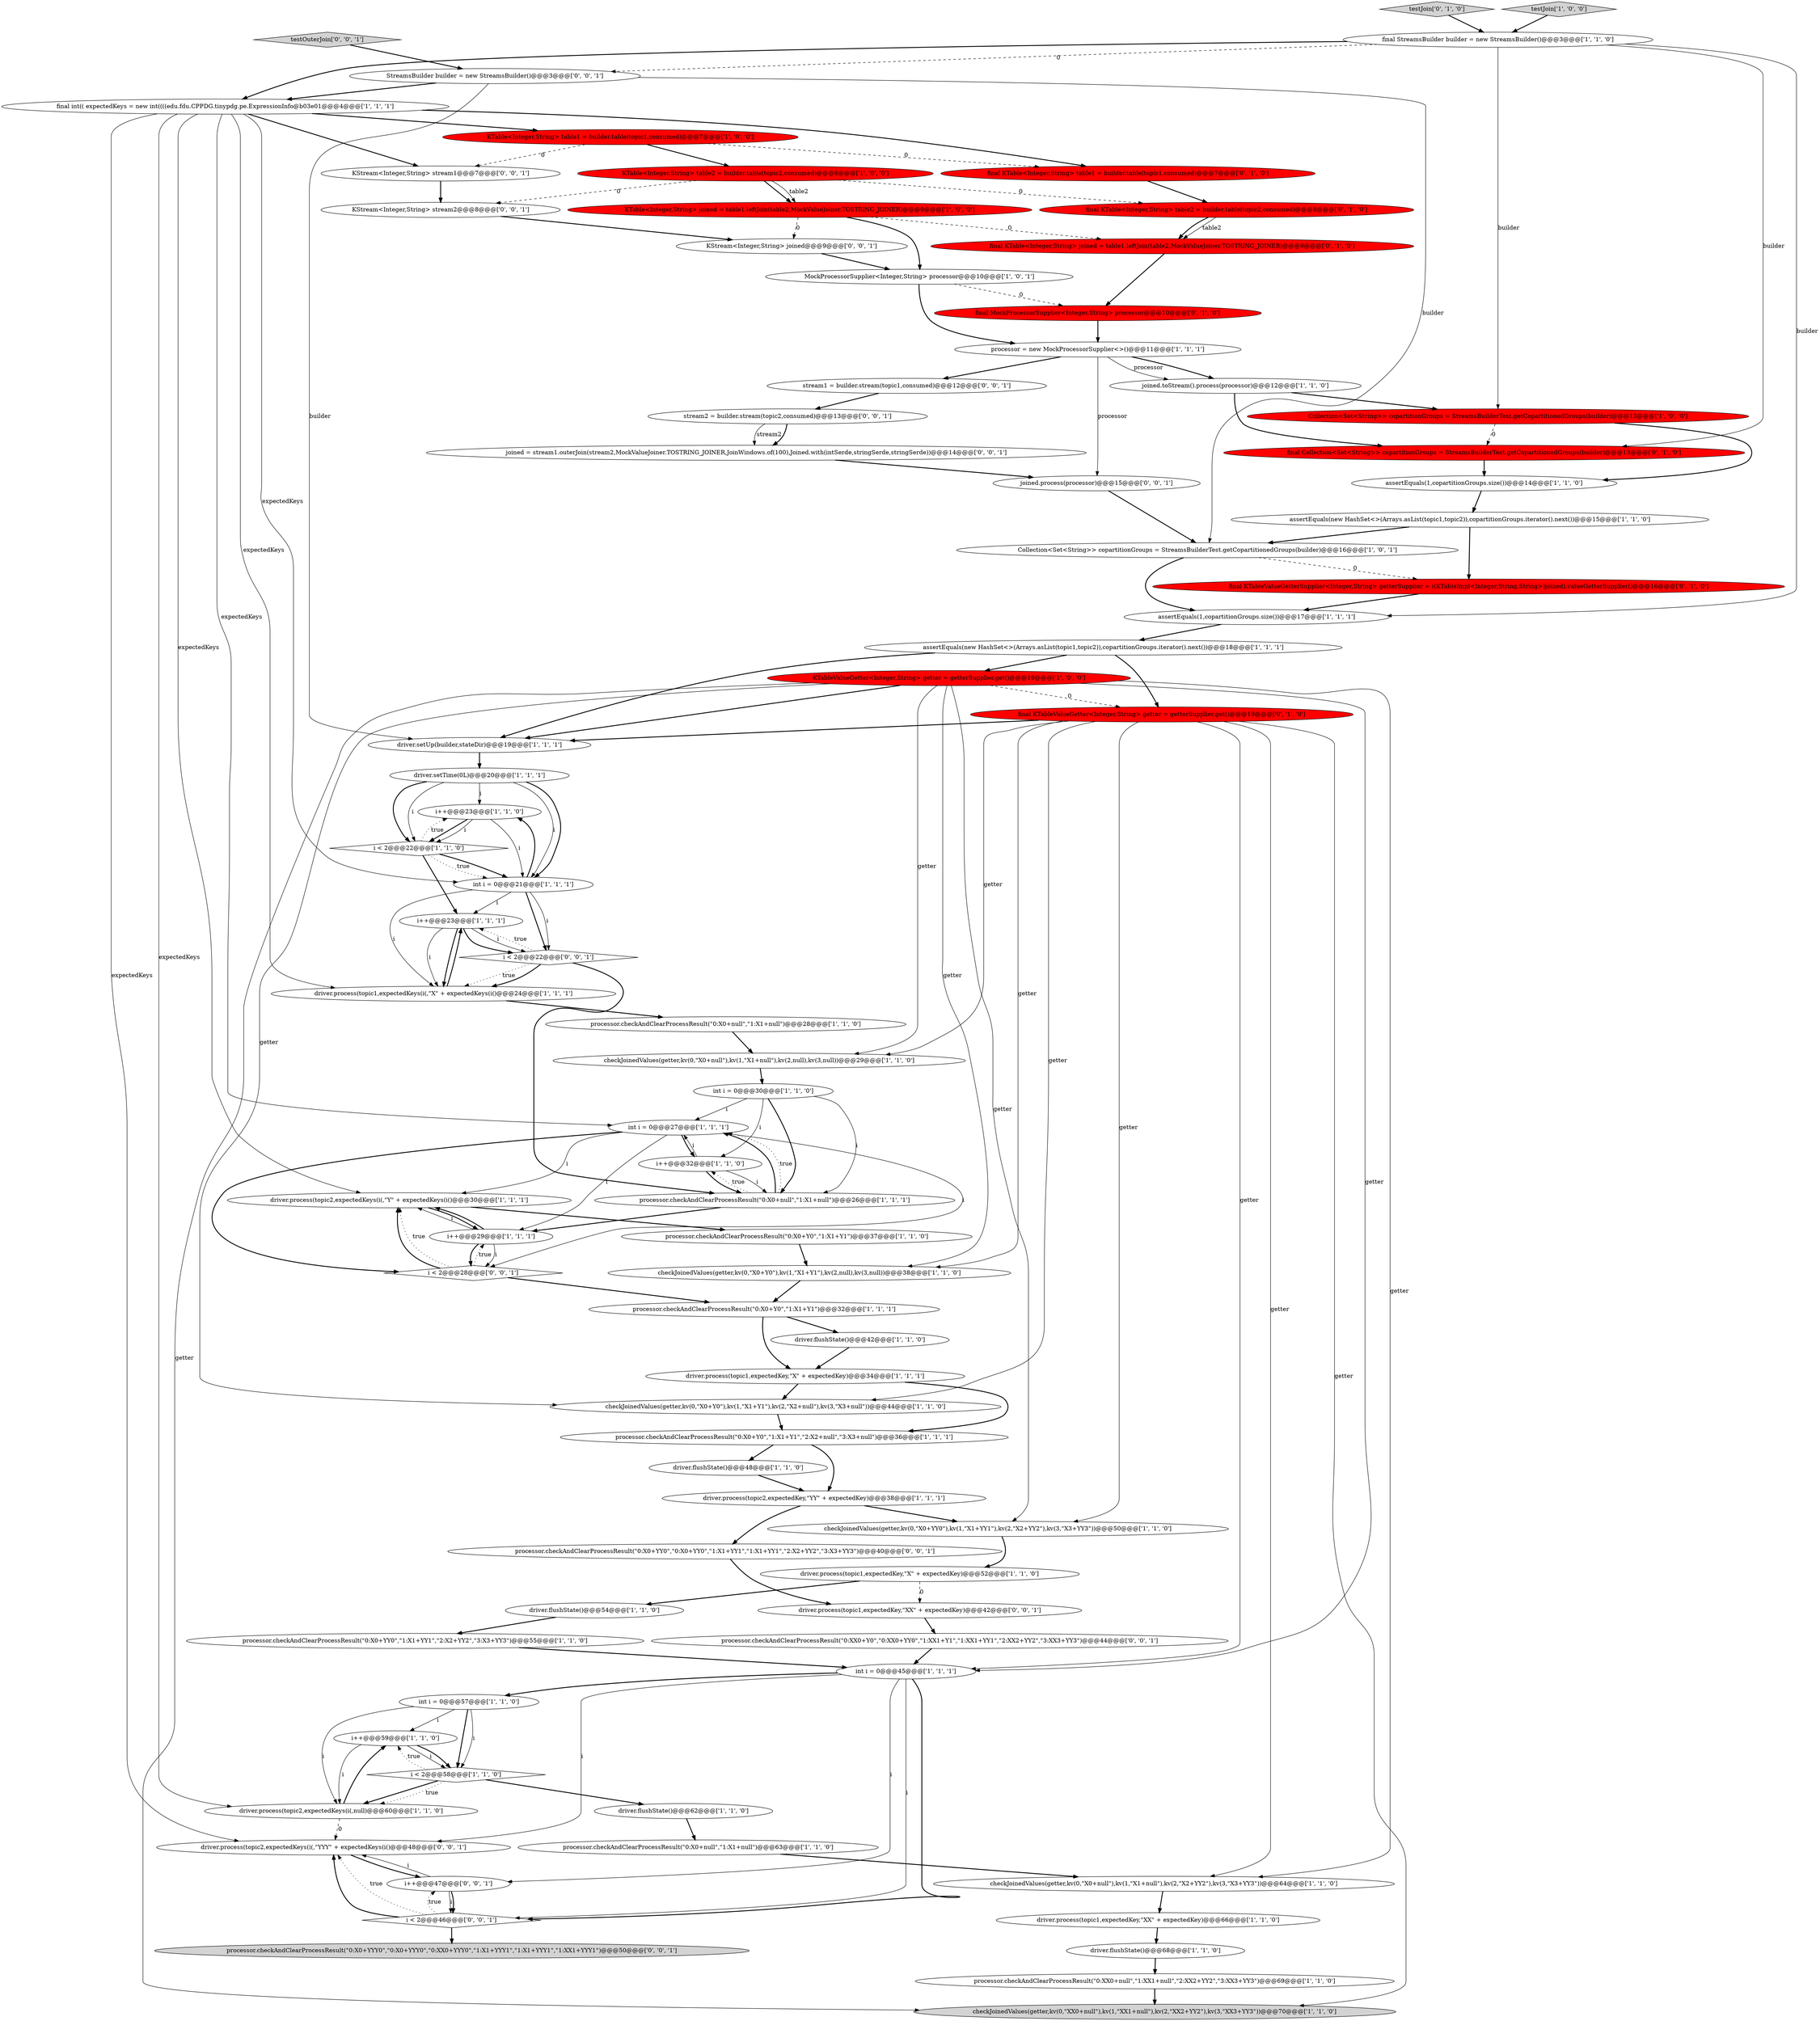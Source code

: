 digraph {
16 [style = filled, label = "driver.process(topic1,expectedKey,\"XX\" + expectedKey)@@@66@@@['1', '1', '0']", fillcolor = white, shape = ellipse image = "AAA0AAABBB1BBB"];
20 [style = filled, label = "KTable<Integer,String> joined = table1.leftJoin(table2,MockValueJoiner.TOSTRING_JOINER)@@@9@@@['1', '0', '0']", fillcolor = red, shape = ellipse image = "AAA1AAABBB1BBB"];
15 [style = filled, label = "driver.process(topic2,expectedKeys(i(,\"Y\" + expectedKeys(i()@@@30@@@['1', '1', '1']", fillcolor = white, shape = ellipse image = "AAA0AAABBB1BBB"];
3 [style = filled, label = "i++@@@23@@@['1', '1', '1']", fillcolor = white, shape = ellipse image = "AAA0AAABBB1BBB"];
80 [style = filled, label = "driver.process(topic2,expectedKeys(i(,\"YYY\" + expectedKeys(i()@@@48@@@['0', '0', '1']", fillcolor = white, shape = ellipse image = "AAA0AAABBB3BBB"];
74 [style = filled, label = "processor.checkAndClearProcessResult(\"0:XX0+Y0\",\"0:XX0+YY0\",\"1:XX1+Y1\",\"1:XX1+YY1\",\"2:XX2+YY2\",\"3:XX3+YY3\")@@@44@@@['0', '0', '1']", fillcolor = white, shape = ellipse image = "AAA0AAABBB3BBB"];
48 [style = filled, label = "final int(( expectedKeys = new int((((edu.fdu.CPPDG.tinypdg.pe.ExpressionInfo@b03e01@@@4@@@['1', '1', '1']", fillcolor = white, shape = ellipse image = "AAA0AAABBB1BBB"];
58 [style = filled, label = "testJoin['0', '1', '0']", fillcolor = lightgray, shape = diamond image = "AAA0AAABBB2BBB"];
72 [style = filled, label = "processor.checkAndClearProcessResult(\"0:X0+YYY0\",\"0:X0+YYY0\",\"0:XX0+YYY0\",\"1:X1+YYY1\",\"1:X1+YYY1\",\"1:XX1+YYY1\")@@@50@@@['0', '0', '1']", fillcolor = lightgray, shape = ellipse image = "AAA0AAABBB3BBB"];
36 [style = filled, label = "assertEquals(new HashSet<>(Arrays.asList(topic1,topic2)),copartitionGroups.iterator().next())@@@15@@@['1', '1', '0']", fillcolor = white, shape = ellipse image = "AAA0AAABBB1BBB"];
63 [style = filled, label = "final KTable<Integer,String> table2 = builder.table(topic2,consumed)@@@8@@@['0', '1', '0']", fillcolor = red, shape = ellipse image = "AAA1AAABBB2BBB"];
2 [style = filled, label = "driver.process(topic1,expectedKey,\"X\" + expectedKey)@@@52@@@['1', '1', '0']", fillcolor = white, shape = ellipse image = "AAA0AAABBB1BBB"];
12 [style = filled, label = "driver.setUp(builder,stateDir)@@@19@@@['1', '1', '1']", fillcolor = white, shape = ellipse image = "AAA0AAABBB1BBB"];
29 [style = filled, label = "int i = 0@@@45@@@['1', '1', '1']", fillcolor = white, shape = ellipse image = "AAA0AAABBB1BBB"];
61 [style = filled, label = "final KTable<Integer,String> joined = table1.leftJoin(table2,MockValueJoiner.TOSTRING_JOINER)@@@9@@@['0', '1', '0']", fillcolor = red, shape = ellipse image = "AAA1AAABBB2BBB"];
14 [style = filled, label = "checkJoinedValues(getter,kv(0,\"X0+null\"),kv(1,\"X1+null\"),kv(2,\"X2+YY2\"),kv(3,\"X3+YY3\"))@@@64@@@['1', '1', '0']", fillcolor = white, shape = ellipse image = "AAA0AAABBB1BBB"];
22 [style = filled, label = "driver.flushState()@@@42@@@['1', '1', '0']", fillcolor = white, shape = ellipse image = "AAA0AAABBB1BBB"];
32 [style = filled, label = "joined.toStream().process(processor)@@@12@@@['1', '1', '0']", fillcolor = white, shape = ellipse image = "AAA0AAABBB1BBB"];
40 [style = filled, label = "MockProcessorSupplier<Integer,String> processor@@@10@@@['1', '0', '1']", fillcolor = white, shape = ellipse image = "AAA0AAABBB1BBB"];
43 [style = filled, label = "Collection<Set<String>> copartitionGroups = StreamsBuilderTest.getCopartitionedGroups(builder)@@@13@@@['1', '0', '0']", fillcolor = red, shape = ellipse image = "AAA1AAABBB1BBB"];
44 [style = filled, label = "Collection<Set<String>> copartitionGroups = StreamsBuilderTest.getCopartitionedGroups(builder)@@@16@@@['1', '0', '1']", fillcolor = white, shape = ellipse image = "AAA0AAABBB1BBB"];
33 [style = filled, label = "processor.checkAndClearProcessResult(\"0:X0+Y0\",\"1:X1+Y1\",\"2:X2+null\",\"3:X3+null\")@@@36@@@['1', '1', '1']", fillcolor = white, shape = ellipse image = "AAA0AAABBB1BBB"];
70 [style = filled, label = "driver.process(topic1,expectedKey,\"XX\" + expectedKey)@@@42@@@['0', '0', '1']", fillcolor = white, shape = ellipse image = "AAA0AAABBB3BBB"];
68 [style = filled, label = "i < 2@@@22@@@['0', '0', '1']", fillcolor = white, shape = diamond image = "AAA0AAABBB3BBB"];
75 [style = filled, label = "testOuterJoin['0', '0', '1']", fillcolor = lightgray, shape = diamond image = "AAA0AAABBB3BBB"];
54 [style = filled, label = "processor.checkAndClearProcessResult(\"0:X0+Y0\",\"1:X1+Y1\")@@@32@@@['1', '1', '1']", fillcolor = white, shape = ellipse image = "AAA0AAABBB1BBB"];
39 [style = filled, label = "driver.process(topic1,expectedKey,\"X\" + expectedKey)@@@34@@@['1', '1', '1']", fillcolor = white, shape = ellipse image = "AAA0AAABBB1BBB"];
21 [style = filled, label = "checkJoinedValues(getter,kv(0,\"X0+null\"),kv(1,\"X1+null\"),kv(2,null),kv(3,null))@@@29@@@['1', '1', '0']", fillcolor = white, shape = ellipse image = "AAA0AAABBB1BBB"];
27 [style = filled, label = "checkJoinedValues(getter,kv(0,\"X0+Y0\"),kv(1,\"X1+Y1\"),kv(2,null),kv(3,null))@@@38@@@['1', '1', '0']", fillcolor = white, shape = ellipse image = "AAA0AAABBB1BBB"];
56 [style = filled, label = "final KTable<Integer,String> table1 = builder.table(topic1,consumed)@@@7@@@['0', '1', '0']", fillcolor = red, shape = ellipse image = "AAA1AAABBB2BBB"];
18 [style = filled, label = "processor.checkAndClearProcessResult(\"0:X0+null\",\"1:X1+null\")@@@28@@@['1', '1', '0']", fillcolor = white, shape = ellipse image = "AAA0AAABBB1BBB"];
6 [style = filled, label = "assertEquals(new HashSet<>(Arrays.asList(topic1,topic2)),copartitionGroups.iterator().next())@@@18@@@['1', '1', '1']", fillcolor = white, shape = ellipse image = "AAA0AAABBB1BBB"];
23 [style = filled, label = "i++@@@59@@@['1', '1', '0']", fillcolor = white, shape = ellipse image = "AAA0AAABBB1BBB"];
1 [style = filled, label = "assertEquals(1,copartitionGroups.size())@@@14@@@['1', '1', '0']", fillcolor = white, shape = ellipse image = "AAA0AAABBB1BBB"];
47 [style = filled, label = "driver.setTime(0L)@@@20@@@['1', '1', '1']", fillcolor = white, shape = ellipse image = "AAA0AAABBB1BBB"];
57 [style = filled, label = "final KTableValueGetter<Integer,String> getter = getterSupplier.get()@@@19@@@['0', '1', '0']", fillcolor = red, shape = ellipse image = "AAA1AAABBB2BBB"];
52 [style = filled, label = "driver.flushState()@@@54@@@['1', '1', '0']", fillcolor = white, shape = ellipse image = "AAA0AAABBB1BBB"];
59 [style = filled, label = "final MockProcessorSupplier<Integer,String> processor@@@10@@@['0', '1', '0']", fillcolor = red, shape = ellipse image = "AAA1AAABBB2BBB"];
60 [style = filled, label = "final KTableValueGetterSupplier<Integer,String> getterSupplier = ((KTableImpl<Integer,String,String>)joined).valueGetterSupplier()@@@16@@@['0', '1', '0']", fillcolor = red, shape = ellipse image = "AAA1AAABBB2BBB"];
7 [style = filled, label = "driver.flushState()@@@48@@@['1', '1', '0']", fillcolor = white, shape = ellipse image = "AAA0AAABBB1BBB"];
77 [style = filled, label = "processor.checkAndClearProcessResult(\"0:X0+YY0\",\"0:X0+YY0\",\"1:X1+YY1\",\"1:X1+YY1\",\"2:X2+YY2\",\"3:X3+YY3\")@@@40@@@['0', '0', '1']", fillcolor = white, shape = ellipse image = "AAA0AAABBB3BBB"];
53 [style = filled, label = "int i = 0@@@27@@@['1', '1', '1']", fillcolor = white, shape = ellipse image = "AAA0AAABBB1BBB"];
46 [style = filled, label = "i++@@@32@@@['1', '1', '0']", fillcolor = white, shape = ellipse image = "AAA0AAABBB1BBB"];
4 [style = filled, label = "i++@@@29@@@['1', '1', '1']", fillcolor = white, shape = ellipse image = "AAA0AAABBB1BBB"];
73 [style = filled, label = "stream2 = builder.stream(topic2,consumed)@@@13@@@['0', '0', '1']", fillcolor = white, shape = ellipse image = "AAA0AAABBB3BBB"];
8 [style = filled, label = "processor.checkAndClearProcessResult(\"0:X0+YY0\",\"1:X1+YY1\",\"2:X2+YY2\",\"3:X3+YY3\")@@@55@@@['1', '1', '0']", fillcolor = white, shape = ellipse image = "AAA0AAABBB1BBB"];
81 [style = filled, label = "i < 2@@@46@@@['0', '0', '1']", fillcolor = white, shape = diamond image = "AAA0AAABBB3BBB"];
17 [style = filled, label = "int i = 0@@@57@@@['1', '1', '0']", fillcolor = white, shape = ellipse image = "AAA0AAABBB1BBB"];
41 [style = filled, label = "assertEquals(1,copartitionGroups.size())@@@17@@@['1', '1', '1']", fillcolor = white, shape = ellipse image = "AAA0AAABBB1BBB"];
45 [style = filled, label = "checkJoinedValues(getter,kv(0,\"XX0+null\"),kv(1,\"XX1+null\"),kv(2,\"XX2+YY2\"),kv(3,\"XX3+YY3\"))@@@70@@@['1', '1', '0']", fillcolor = lightgray, shape = ellipse image = "AAA0AAABBB1BBB"];
19 [style = filled, label = "KTable<Integer,String> table1 = builder.table(topic1,consumed)@@@7@@@['1', '0', '0']", fillcolor = red, shape = ellipse image = "AAA1AAABBB1BBB"];
79 [style = filled, label = "KStream<Integer,String> stream1@@@7@@@['0', '0', '1']", fillcolor = white, shape = ellipse image = "AAA0AAABBB3BBB"];
11 [style = filled, label = "int i = 0@@@30@@@['1', '1', '0']", fillcolor = white, shape = ellipse image = "AAA0AAABBB1BBB"];
0 [style = filled, label = "checkJoinedValues(getter,kv(0,\"X0+YY0\"),kv(1,\"X1+YY1\"),kv(2,\"X2+YY2\"),kv(3,\"X3+YY3\"))@@@50@@@['1', '1', '0']", fillcolor = white, shape = ellipse image = "AAA0AAABBB1BBB"];
24 [style = filled, label = "processor.checkAndClearProcessResult(\"0:X0+null\",\"1:X1+null\")@@@26@@@['1', '1', '1']", fillcolor = white, shape = ellipse image = "AAA0AAABBB1BBB"];
28 [style = filled, label = "processor.checkAndClearProcessResult(\"0:XX0+null\",\"1:XX1+null\",\"2:XX2+YY2\",\"3:XX3+YY3\")@@@69@@@['1', '1', '0']", fillcolor = white, shape = ellipse image = "AAA0AAABBB1BBB"];
35 [style = filled, label = "final StreamsBuilder builder = new StreamsBuilder()@@@3@@@['1', '1', '0']", fillcolor = white, shape = ellipse image = "AAA0AAABBB1BBB"];
42 [style = filled, label = "processor = new MockProcessorSupplier<>()@@@11@@@['1', '1', '1']", fillcolor = white, shape = ellipse image = "AAA0AAABBB1BBB"];
71 [style = filled, label = "joined.process(processor)@@@15@@@['0', '0', '1']", fillcolor = white, shape = ellipse image = "AAA0AAABBB3BBB"];
25 [style = filled, label = "processor.checkAndClearProcessResult(\"0:X0+Y0\",\"1:X1+Y1\")@@@37@@@['1', '1', '0']", fillcolor = white, shape = ellipse image = "AAA0AAABBB1BBB"];
67 [style = filled, label = "i < 2@@@28@@@['0', '0', '1']", fillcolor = white, shape = diamond image = "AAA0AAABBB3BBB"];
9 [style = filled, label = "driver.process(topic2,expectedKeys(i(,null)@@@60@@@['1', '1', '0']", fillcolor = white, shape = ellipse image = "AAA0AAABBB1BBB"];
10 [style = filled, label = "i++@@@23@@@['1', '1', '0']", fillcolor = white, shape = ellipse image = "AAA0AAABBB1BBB"];
38 [style = filled, label = "checkJoinedValues(getter,kv(0,\"X0+Y0\"),kv(1,\"X1+Y1\"),kv(2,\"X2+null\"),kv(3,\"X3+null\"))@@@44@@@['1', '1', '0']", fillcolor = white, shape = ellipse image = "AAA0AAABBB1BBB"];
51 [style = filled, label = "KTableValueGetter<Integer,String> getter = getterSupplier.get()@@@19@@@['1', '0', '0']", fillcolor = red, shape = ellipse image = "AAA1AAABBB1BBB"];
64 [style = filled, label = "joined = stream1.outerJoin(stream2,MockValueJoiner.TOSTRING_JOINER,JoinWindows.of(100),Joined.with(intSerde,stringSerde,stringSerde))@@@14@@@['0', '0', '1']", fillcolor = white, shape = ellipse image = "AAA0AAABBB3BBB"];
69 [style = filled, label = "KStream<Integer,String> joined@@@9@@@['0', '0', '1']", fillcolor = white, shape = ellipse image = "AAA0AAABBB3BBB"];
66 [style = filled, label = "KStream<Integer,String> stream2@@@8@@@['0', '0', '1']", fillcolor = white, shape = ellipse image = "AAA0AAABBB3BBB"];
78 [style = filled, label = "stream1 = builder.stream(topic1,consumed)@@@12@@@['0', '0', '1']", fillcolor = white, shape = ellipse image = "AAA0AAABBB3BBB"];
50 [style = filled, label = "driver.flushState()@@@62@@@['1', '1', '0']", fillcolor = white, shape = ellipse image = "AAA0AAABBB1BBB"];
30 [style = filled, label = "driver.process(topic1,expectedKeys(i(,\"X\" + expectedKeys(i()@@@24@@@['1', '1', '1']", fillcolor = white, shape = ellipse image = "AAA0AAABBB1BBB"];
13 [style = filled, label = "driver.process(topic2,expectedKey,\"YY\" + expectedKey)@@@38@@@['1', '1', '1']", fillcolor = white, shape = ellipse image = "AAA0AAABBB1BBB"];
62 [style = filled, label = "final Collection<Set<String>> copartitionGroups = StreamsBuilderTest.getCopartitionedGroups(builder)@@@13@@@['0', '1', '0']", fillcolor = red, shape = ellipse image = "AAA1AAABBB2BBB"];
55 [style = filled, label = "i < 2@@@58@@@['1', '1', '0']", fillcolor = white, shape = diamond image = "AAA0AAABBB1BBB"];
31 [style = filled, label = "processor.checkAndClearProcessResult(\"0:X0+null\",\"1:X1+null\")@@@63@@@['1', '1', '0']", fillcolor = white, shape = ellipse image = "AAA0AAABBB1BBB"];
65 [style = filled, label = "i++@@@47@@@['0', '0', '1']", fillcolor = white, shape = ellipse image = "AAA0AAABBB3BBB"];
76 [style = filled, label = "StreamsBuilder builder = new StreamsBuilder()@@@3@@@['0', '0', '1']", fillcolor = white, shape = ellipse image = "AAA0AAABBB3BBB"];
5 [style = filled, label = "KTable<Integer,String> table2 = builder.table(topic2,consumed)@@@8@@@['1', '0', '0']", fillcolor = red, shape = ellipse image = "AAA1AAABBB1BBB"];
37 [style = filled, label = "int i = 0@@@21@@@['1', '1', '1']", fillcolor = white, shape = ellipse image = "AAA0AAABBB1BBB"];
34 [style = filled, label = "testJoin['1', '0', '0']", fillcolor = lightgray, shape = diamond image = "AAA0AAABBB1BBB"];
26 [style = filled, label = "i < 2@@@22@@@['1', '1', '0']", fillcolor = white, shape = diamond image = "AAA0AAABBB1BBB"];
49 [style = filled, label = "driver.flushState()@@@68@@@['1', '1', '0']", fillcolor = white, shape = ellipse image = "AAA0AAABBB1BBB"];
23->55 [style = solid, label="i"];
76->44 [style = solid, label="builder"];
35->48 [style = bold, label=""];
6->57 [style = bold, label=""];
52->8 [style = bold, label=""];
3->68 [style = bold, label=""];
76->12 [style = solid, label="builder"];
71->44 [style = bold, label=""];
79->66 [style = bold, label=""];
5->20 [style = bold, label=""];
68->24 [style = bold, label=""];
26->37 [style = dotted, label="true"];
15->25 [style = bold, label=""];
51->0 [style = solid, label="getter"];
4->15 [style = bold, label=""];
65->81 [style = bold, label=""];
47->37 [style = solid, label="i"];
57->21 [style = solid, label="getter"];
47->37 [style = bold, label=""];
51->27 [style = solid, label="getter"];
61->59 [style = bold, label=""];
30->18 [style = bold, label=""];
48->37 [style = solid, label="expectedKeys"];
73->64 [style = solid, label="stream2"];
77->70 [style = bold, label=""];
4->67 [style = solid, label="i"];
19->5 [style = bold, label=""];
12->47 [style = bold, label=""];
23->9 [style = solid, label="i"];
63->61 [style = solid, label="table2"];
37->3 [style = solid, label="i"];
32->62 [style = bold, label=""];
48->80 [style = solid, label="expectedKeys"];
16->49 [style = bold, label=""];
4->15 [style = solid, label="i"];
51->38 [style = solid, label="getter"];
43->1 [style = bold, label=""];
47->26 [style = bold, label=""];
39->38 [style = bold, label=""];
3->30 [style = solid, label="i"];
2->52 [style = bold, label=""];
4->67 [style = bold, label=""];
20->61 [style = dashed, label="0"];
70->74 [style = bold, label=""];
3->30 [style = bold, label=""];
24->53 [style = bold, label=""];
28->45 [style = bold, label=""];
33->7 [style = bold, label=""];
31->14 [style = bold, label=""];
14->16 [style = bold, label=""];
59->42 [style = bold, label=""];
64->71 [style = bold, label=""];
40->59 [style = dashed, label="0"];
42->78 [style = bold, label=""];
36->44 [style = bold, label=""];
46->24 [style = solid, label="i"];
68->30 [style = dotted, label="true"];
2->70 [style = dashed, label="0"];
46->24 [style = bold, label=""];
76->48 [style = bold, label=""];
35->43 [style = solid, label="builder"];
58->35 [style = bold, label=""];
10->26 [style = bold, label=""];
41->6 [style = bold, label=""];
60->41 [style = bold, label=""];
33->13 [style = bold, label=""];
48->53 [style = solid, label="expectedKeys"];
11->24 [style = solid, label="i"];
53->67 [style = solid, label="i"];
66->69 [style = bold, label=""];
44->60 [style = dashed, label="0"];
25->27 [style = bold, label=""];
35->41 [style = solid, label="builder"];
81->80 [style = bold, label=""];
57->45 [style = solid, label="getter"];
57->29 [style = solid, label="getter"];
55->9 [style = dotted, label="true"];
21->11 [style = bold, label=""];
57->12 [style = bold, label=""];
50->31 [style = bold, label=""];
55->23 [style = dotted, label="true"];
67->15 [style = dotted, label="true"];
44->41 [style = bold, label=""];
42->32 [style = bold, label=""];
27->54 [style = bold, label=""];
26->37 [style = bold, label=""];
73->64 [style = bold, label=""];
37->30 [style = solid, label="i"];
34->35 [style = bold, label=""];
38->33 [style = bold, label=""];
78->73 [style = bold, label=""];
55->9 [style = bold, label=""];
13->0 [style = bold, label=""];
3->68 [style = solid, label="i"];
51->57 [style = dashed, label="0"];
81->80 [style = dotted, label="true"];
62->1 [style = bold, label=""];
29->17 [style = bold, label=""];
5->20 [style = solid, label="table2"];
51->21 [style = solid, label="getter"];
67->54 [style = bold, label=""];
17->23 [style = solid, label="i"];
37->10 [style = bold, label=""];
51->12 [style = bold, label=""];
26->3 [style = bold, label=""];
6->51 [style = bold, label=""];
49->28 [style = bold, label=""];
67->4 [style = dotted, label="true"];
68->30 [style = bold, label=""];
11->24 [style = bold, label=""];
69->40 [style = bold, label=""];
54->22 [style = bold, label=""];
39->33 [style = bold, label=""];
17->55 [style = bold, label=""];
57->0 [style = solid, label="getter"];
65->80 [style = solid, label="i"];
42->32 [style = solid, label="processor"];
54->39 [style = bold, label=""];
53->46 [style = bold, label=""];
57->14 [style = solid, label="getter"];
51->45 [style = solid, label="getter"];
30->3 [style = bold, label=""];
36->60 [style = bold, label=""];
22->39 [style = bold, label=""];
55->50 [style = bold, label=""];
63->61 [style = bold, label=""];
56->63 [style = bold, label=""];
18->21 [style = bold, label=""];
24->46 [style = dotted, label="true"];
75->76 [style = bold, label=""];
47->26 [style = solid, label="i"];
53->67 [style = bold, label=""];
57->27 [style = solid, label="getter"];
48->30 [style = solid, label="expectedKeys"];
10->26 [style = solid, label="i"];
6->12 [style = bold, label=""];
7->13 [style = bold, label=""];
24->53 [style = dotted, label="true"];
51->29 [style = solid, label="getter"];
37->68 [style = bold, label=""];
11->46 [style = solid, label="i"];
29->80 [style = solid, label="i"];
48->56 [style = bold, label=""];
48->15 [style = solid, label="expectedKeys"];
74->29 [style = bold, label=""];
80->65 [style = bold, label=""];
51->14 [style = solid, label="getter"];
46->53 [style = solid, label="i"];
19->56 [style = dashed, label="0"];
29->81 [style = solid, label="i"];
0->2 [style = bold, label=""];
11->53 [style = solid, label="i"];
53->4 [style = solid, label="i"];
35->76 [style = dashed, label="0"];
19->79 [style = dashed, label="0"];
32->43 [style = bold, label=""];
9->80 [style = dashed, label="0"];
1->36 [style = bold, label=""];
17->55 [style = solid, label="i"];
17->9 [style = solid, label="i"];
37->68 [style = solid, label="i"];
29->81 [style = bold, label=""];
35->62 [style = solid, label="builder"];
9->23 [style = bold, label=""];
48->9 [style = solid, label="expectedKeys"];
68->3 [style = dotted, label="true"];
5->63 [style = dashed, label="0"];
20->40 [style = bold, label=""];
24->4 [style = bold, label=""];
29->65 [style = solid, label="i"];
81->72 [style = bold, label=""];
81->65 [style = dotted, label="true"];
10->37 [style = solid, label="i"];
65->81 [style = solid, label="i"];
26->10 [style = dotted, label="true"];
15->4 [style = bold, label=""];
48->19 [style = bold, label=""];
20->69 [style = dashed, label="0"];
53->15 [style = solid, label="i"];
5->66 [style = dashed, label="0"];
13->77 [style = bold, label=""];
42->71 [style = solid, label="processor"];
67->15 [style = bold, label=""];
57->38 [style = solid, label="getter"];
43->62 [style = dashed, label="0"];
48->79 [style = bold, label=""];
40->42 [style = bold, label=""];
8->29 [style = bold, label=""];
23->55 [style = bold, label=""];
47->10 [style = solid, label="i"];
}
